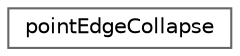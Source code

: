 digraph "Graphical Class Hierarchy"
{
 // LATEX_PDF_SIZE
  bgcolor="transparent";
  edge [fontname=Helvetica,fontsize=10,labelfontname=Helvetica,labelfontsize=10];
  node [fontname=Helvetica,fontsize=10,shape=box,height=0.2,width=0.4];
  rankdir="LR";
  Node0 [id="Node000000",label="pointEdgeCollapse",height=0.2,width=0.4,color="grey40", fillcolor="white", style="filled",URL="$classFoam_1_1pointEdgeCollapse.html",tooltip="Determines length of string of edges walked to point."];
}
